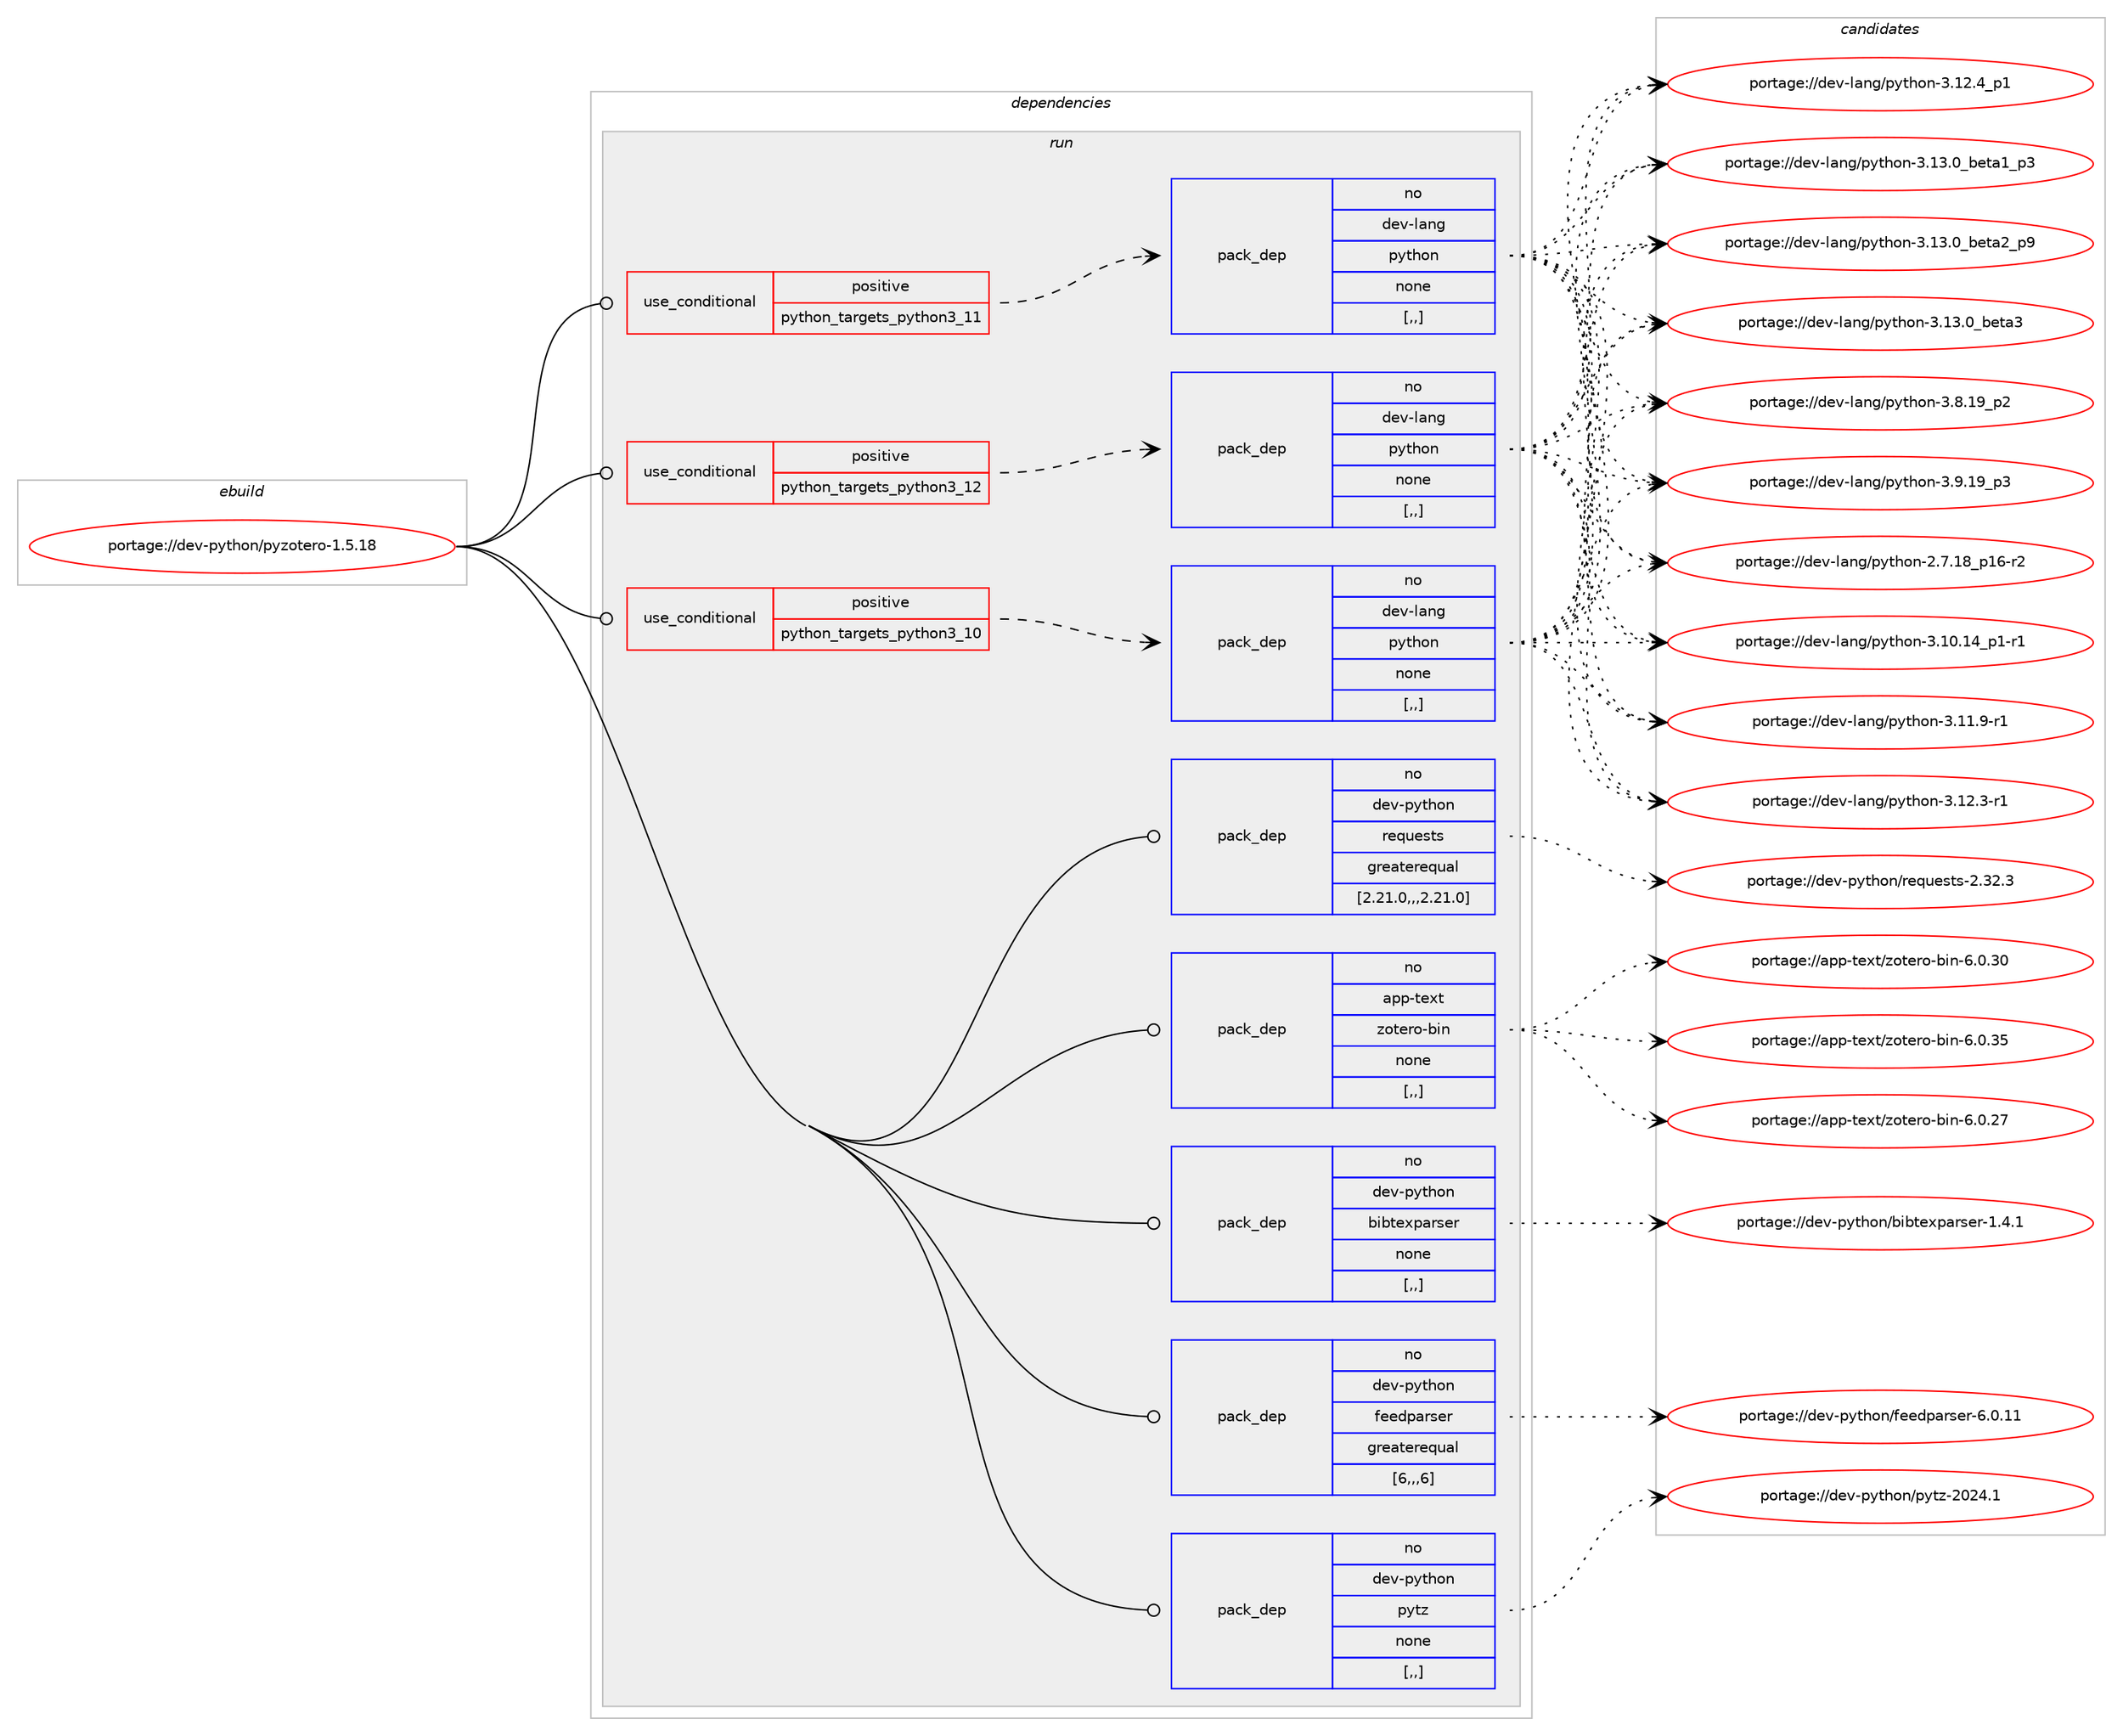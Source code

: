 digraph prolog {

# *************
# Graph options
# *************

newrank=true;
concentrate=true;
compound=true;
graph [rankdir=LR,fontname=Helvetica,fontsize=10,ranksep=1.5];#, ranksep=2.5, nodesep=0.2];
edge  [arrowhead=vee];
node  [fontname=Helvetica,fontsize=10];

# **********
# The ebuild
# **********

subgraph cluster_leftcol {
color=gray;
rank=same;
label=<<i>ebuild</i>>;
id [label="portage://dev-python/pyzotero-1.5.18", color=red, width=4, href="../dev-python/pyzotero-1.5.18.svg"];
}

# ****************
# The dependencies
# ****************

subgraph cluster_midcol {
color=gray;
label=<<i>dependencies</i>>;
subgraph cluster_compile {
fillcolor="#eeeeee";
style=filled;
label=<<i>compile</i>>;
}
subgraph cluster_compileandrun {
fillcolor="#eeeeee";
style=filled;
label=<<i>compile and run</i>>;
}
subgraph cluster_run {
fillcolor="#eeeeee";
style=filled;
label=<<i>run</i>>;
subgraph cond37451 {
dependency157056 [label=<<TABLE BORDER="0" CELLBORDER="1" CELLSPACING="0" CELLPADDING="4"><TR><TD ROWSPAN="3" CELLPADDING="10">use_conditional</TD></TR><TR><TD>positive</TD></TR><TR><TD>python_targets_python3_10</TD></TR></TABLE>>, shape=none, color=red];
subgraph pack118367 {
dependency157057 [label=<<TABLE BORDER="0" CELLBORDER="1" CELLSPACING="0" CELLPADDING="4" WIDTH="220"><TR><TD ROWSPAN="6" CELLPADDING="30">pack_dep</TD></TR><TR><TD WIDTH="110">no</TD></TR><TR><TD>dev-lang</TD></TR><TR><TD>python</TD></TR><TR><TD>none</TD></TR><TR><TD>[,,]</TD></TR></TABLE>>, shape=none, color=blue];
}
dependency157056:e -> dependency157057:w [weight=20,style="dashed",arrowhead="vee"];
}
id:e -> dependency157056:w [weight=20,style="solid",arrowhead="odot"];
subgraph cond37452 {
dependency157058 [label=<<TABLE BORDER="0" CELLBORDER="1" CELLSPACING="0" CELLPADDING="4"><TR><TD ROWSPAN="3" CELLPADDING="10">use_conditional</TD></TR><TR><TD>positive</TD></TR><TR><TD>python_targets_python3_11</TD></TR></TABLE>>, shape=none, color=red];
subgraph pack118368 {
dependency157059 [label=<<TABLE BORDER="0" CELLBORDER="1" CELLSPACING="0" CELLPADDING="4" WIDTH="220"><TR><TD ROWSPAN="6" CELLPADDING="30">pack_dep</TD></TR><TR><TD WIDTH="110">no</TD></TR><TR><TD>dev-lang</TD></TR><TR><TD>python</TD></TR><TR><TD>none</TD></TR><TR><TD>[,,]</TD></TR></TABLE>>, shape=none, color=blue];
}
dependency157058:e -> dependency157059:w [weight=20,style="dashed",arrowhead="vee"];
}
id:e -> dependency157058:w [weight=20,style="solid",arrowhead="odot"];
subgraph cond37453 {
dependency157060 [label=<<TABLE BORDER="0" CELLBORDER="1" CELLSPACING="0" CELLPADDING="4"><TR><TD ROWSPAN="3" CELLPADDING="10">use_conditional</TD></TR><TR><TD>positive</TD></TR><TR><TD>python_targets_python3_12</TD></TR></TABLE>>, shape=none, color=red];
subgraph pack118369 {
dependency157061 [label=<<TABLE BORDER="0" CELLBORDER="1" CELLSPACING="0" CELLPADDING="4" WIDTH="220"><TR><TD ROWSPAN="6" CELLPADDING="30">pack_dep</TD></TR><TR><TD WIDTH="110">no</TD></TR><TR><TD>dev-lang</TD></TR><TR><TD>python</TD></TR><TR><TD>none</TD></TR><TR><TD>[,,]</TD></TR></TABLE>>, shape=none, color=blue];
}
dependency157060:e -> dependency157061:w [weight=20,style="dashed",arrowhead="vee"];
}
id:e -> dependency157060:w [weight=20,style="solid",arrowhead="odot"];
subgraph pack118370 {
dependency157062 [label=<<TABLE BORDER="0" CELLBORDER="1" CELLSPACING="0" CELLPADDING="4" WIDTH="220"><TR><TD ROWSPAN="6" CELLPADDING="30">pack_dep</TD></TR><TR><TD WIDTH="110">no</TD></TR><TR><TD>app-text</TD></TR><TR><TD>zotero-bin</TD></TR><TR><TD>none</TD></TR><TR><TD>[,,]</TD></TR></TABLE>>, shape=none, color=blue];
}
id:e -> dependency157062:w [weight=20,style="solid",arrowhead="odot"];
subgraph pack118371 {
dependency157063 [label=<<TABLE BORDER="0" CELLBORDER="1" CELLSPACING="0" CELLPADDING="4" WIDTH="220"><TR><TD ROWSPAN="6" CELLPADDING="30">pack_dep</TD></TR><TR><TD WIDTH="110">no</TD></TR><TR><TD>dev-python</TD></TR><TR><TD>bibtexparser</TD></TR><TR><TD>none</TD></TR><TR><TD>[,,]</TD></TR></TABLE>>, shape=none, color=blue];
}
id:e -> dependency157063:w [weight=20,style="solid",arrowhead="odot"];
subgraph pack118372 {
dependency157064 [label=<<TABLE BORDER="0" CELLBORDER="1" CELLSPACING="0" CELLPADDING="4" WIDTH="220"><TR><TD ROWSPAN="6" CELLPADDING="30">pack_dep</TD></TR><TR><TD WIDTH="110">no</TD></TR><TR><TD>dev-python</TD></TR><TR><TD>feedparser</TD></TR><TR><TD>greaterequal</TD></TR><TR><TD>[6,,,6]</TD></TR></TABLE>>, shape=none, color=blue];
}
id:e -> dependency157064:w [weight=20,style="solid",arrowhead="odot"];
subgraph pack118373 {
dependency157065 [label=<<TABLE BORDER="0" CELLBORDER="1" CELLSPACING="0" CELLPADDING="4" WIDTH="220"><TR><TD ROWSPAN="6" CELLPADDING="30">pack_dep</TD></TR><TR><TD WIDTH="110">no</TD></TR><TR><TD>dev-python</TD></TR><TR><TD>pytz</TD></TR><TR><TD>none</TD></TR><TR><TD>[,,]</TD></TR></TABLE>>, shape=none, color=blue];
}
id:e -> dependency157065:w [weight=20,style="solid",arrowhead="odot"];
subgraph pack118374 {
dependency157066 [label=<<TABLE BORDER="0" CELLBORDER="1" CELLSPACING="0" CELLPADDING="4" WIDTH="220"><TR><TD ROWSPAN="6" CELLPADDING="30">pack_dep</TD></TR><TR><TD WIDTH="110">no</TD></TR><TR><TD>dev-python</TD></TR><TR><TD>requests</TD></TR><TR><TD>greaterequal</TD></TR><TR><TD>[2.21.0,,,2.21.0]</TD></TR></TABLE>>, shape=none, color=blue];
}
id:e -> dependency157066:w [weight=20,style="solid",arrowhead="odot"];
}
}

# **************
# The candidates
# **************

subgraph cluster_choices {
rank=same;
color=gray;
label=<<i>candidates</i>>;

subgraph choice118367 {
color=black;
nodesep=1;
choice100101118451089711010347112121116104111110455046554649569511249544511450 [label="portage://dev-lang/python-2.7.18_p16-r2", color=red, width=4,href="../dev-lang/python-2.7.18_p16-r2.svg"];
choice100101118451089711010347112121116104111110455146494846495295112494511449 [label="portage://dev-lang/python-3.10.14_p1-r1", color=red, width=4,href="../dev-lang/python-3.10.14_p1-r1.svg"];
choice100101118451089711010347112121116104111110455146494946574511449 [label="portage://dev-lang/python-3.11.9-r1", color=red, width=4,href="../dev-lang/python-3.11.9-r1.svg"];
choice100101118451089711010347112121116104111110455146495046514511449 [label="portage://dev-lang/python-3.12.3-r1", color=red, width=4,href="../dev-lang/python-3.12.3-r1.svg"];
choice100101118451089711010347112121116104111110455146495046529511249 [label="portage://dev-lang/python-3.12.4_p1", color=red, width=4,href="../dev-lang/python-3.12.4_p1.svg"];
choice10010111845108971101034711212111610411111045514649514648959810111697499511251 [label="portage://dev-lang/python-3.13.0_beta1_p3", color=red, width=4,href="../dev-lang/python-3.13.0_beta1_p3.svg"];
choice10010111845108971101034711212111610411111045514649514648959810111697509511257 [label="portage://dev-lang/python-3.13.0_beta2_p9", color=red, width=4,href="../dev-lang/python-3.13.0_beta2_p9.svg"];
choice1001011184510897110103471121211161041111104551464951464895981011169751 [label="portage://dev-lang/python-3.13.0_beta3", color=red, width=4,href="../dev-lang/python-3.13.0_beta3.svg"];
choice100101118451089711010347112121116104111110455146564649579511250 [label="portage://dev-lang/python-3.8.19_p2", color=red, width=4,href="../dev-lang/python-3.8.19_p2.svg"];
choice100101118451089711010347112121116104111110455146574649579511251 [label="portage://dev-lang/python-3.9.19_p3", color=red, width=4,href="../dev-lang/python-3.9.19_p3.svg"];
dependency157057:e -> choice100101118451089711010347112121116104111110455046554649569511249544511450:w [style=dotted,weight="100"];
dependency157057:e -> choice100101118451089711010347112121116104111110455146494846495295112494511449:w [style=dotted,weight="100"];
dependency157057:e -> choice100101118451089711010347112121116104111110455146494946574511449:w [style=dotted,weight="100"];
dependency157057:e -> choice100101118451089711010347112121116104111110455146495046514511449:w [style=dotted,weight="100"];
dependency157057:e -> choice100101118451089711010347112121116104111110455146495046529511249:w [style=dotted,weight="100"];
dependency157057:e -> choice10010111845108971101034711212111610411111045514649514648959810111697499511251:w [style=dotted,weight="100"];
dependency157057:e -> choice10010111845108971101034711212111610411111045514649514648959810111697509511257:w [style=dotted,weight="100"];
dependency157057:e -> choice1001011184510897110103471121211161041111104551464951464895981011169751:w [style=dotted,weight="100"];
dependency157057:e -> choice100101118451089711010347112121116104111110455146564649579511250:w [style=dotted,weight="100"];
dependency157057:e -> choice100101118451089711010347112121116104111110455146574649579511251:w [style=dotted,weight="100"];
}
subgraph choice118368 {
color=black;
nodesep=1;
choice100101118451089711010347112121116104111110455046554649569511249544511450 [label="portage://dev-lang/python-2.7.18_p16-r2", color=red, width=4,href="../dev-lang/python-2.7.18_p16-r2.svg"];
choice100101118451089711010347112121116104111110455146494846495295112494511449 [label="portage://dev-lang/python-3.10.14_p1-r1", color=red, width=4,href="../dev-lang/python-3.10.14_p1-r1.svg"];
choice100101118451089711010347112121116104111110455146494946574511449 [label="portage://dev-lang/python-3.11.9-r1", color=red, width=4,href="../dev-lang/python-3.11.9-r1.svg"];
choice100101118451089711010347112121116104111110455146495046514511449 [label="portage://dev-lang/python-3.12.3-r1", color=red, width=4,href="../dev-lang/python-3.12.3-r1.svg"];
choice100101118451089711010347112121116104111110455146495046529511249 [label="portage://dev-lang/python-3.12.4_p1", color=red, width=4,href="../dev-lang/python-3.12.4_p1.svg"];
choice10010111845108971101034711212111610411111045514649514648959810111697499511251 [label="portage://dev-lang/python-3.13.0_beta1_p3", color=red, width=4,href="../dev-lang/python-3.13.0_beta1_p3.svg"];
choice10010111845108971101034711212111610411111045514649514648959810111697509511257 [label="portage://dev-lang/python-3.13.0_beta2_p9", color=red, width=4,href="../dev-lang/python-3.13.0_beta2_p9.svg"];
choice1001011184510897110103471121211161041111104551464951464895981011169751 [label="portage://dev-lang/python-3.13.0_beta3", color=red, width=4,href="../dev-lang/python-3.13.0_beta3.svg"];
choice100101118451089711010347112121116104111110455146564649579511250 [label="portage://dev-lang/python-3.8.19_p2", color=red, width=4,href="../dev-lang/python-3.8.19_p2.svg"];
choice100101118451089711010347112121116104111110455146574649579511251 [label="portage://dev-lang/python-3.9.19_p3", color=red, width=4,href="../dev-lang/python-3.9.19_p3.svg"];
dependency157059:e -> choice100101118451089711010347112121116104111110455046554649569511249544511450:w [style=dotted,weight="100"];
dependency157059:e -> choice100101118451089711010347112121116104111110455146494846495295112494511449:w [style=dotted,weight="100"];
dependency157059:e -> choice100101118451089711010347112121116104111110455146494946574511449:w [style=dotted,weight="100"];
dependency157059:e -> choice100101118451089711010347112121116104111110455146495046514511449:w [style=dotted,weight="100"];
dependency157059:e -> choice100101118451089711010347112121116104111110455146495046529511249:w [style=dotted,weight="100"];
dependency157059:e -> choice10010111845108971101034711212111610411111045514649514648959810111697499511251:w [style=dotted,weight="100"];
dependency157059:e -> choice10010111845108971101034711212111610411111045514649514648959810111697509511257:w [style=dotted,weight="100"];
dependency157059:e -> choice1001011184510897110103471121211161041111104551464951464895981011169751:w [style=dotted,weight="100"];
dependency157059:e -> choice100101118451089711010347112121116104111110455146564649579511250:w [style=dotted,weight="100"];
dependency157059:e -> choice100101118451089711010347112121116104111110455146574649579511251:w [style=dotted,weight="100"];
}
subgraph choice118369 {
color=black;
nodesep=1;
choice100101118451089711010347112121116104111110455046554649569511249544511450 [label="portage://dev-lang/python-2.7.18_p16-r2", color=red, width=4,href="../dev-lang/python-2.7.18_p16-r2.svg"];
choice100101118451089711010347112121116104111110455146494846495295112494511449 [label="portage://dev-lang/python-3.10.14_p1-r1", color=red, width=4,href="../dev-lang/python-3.10.14_p1-r1.svg"];
choice100101118451089711010347112121116104111110455146494946574511449 [label="portage://dev-lang/python-3.11.9-r1", color=red, width=4,href="../dev-lang/python-3.11.9-r1.svg"];
choice100101118451089711010347112121116104111110455146495046514511449 [label="portage://dev-lang/python-3.12.3-r1", color=red, width=4,href="../dev-lang/python-3.12.3-r1.svg"];
choice100101118451089711010347112121116104111110455146495046529511249 [label="portage://dev-lang/python-3.12.4_p1", color=red, width=4,href="../dev-lang/python-3.12.4_p1.svg"];
choice10010111845108971101034711212111610411111045514649514648959810111697499511251 [label="portage://dev-lang/python-3.13.0_beta1_p3", color=red, width=4,href="../dev-lang/python-3.13.0_beta1_p3.svg"];
choice10010111845108971101034711212111610411111045514649514648959810111697509511257 [label="portage://dev-lang/python-3.13.0_beta2_p9", color=red, width=4,href="../dev-lang/python-3.13.0_beta2_p9.svg"];
choice1001011184510897110103471121211161041111104551464951464895981011169751 [label="portage://dev-lang/python-3.13.0_beta3", color=red, width=4,href="../dev-lang/python-3.13.0_beta3.svg"];
choice100101118451089711010347112121116104111110455146564649579511250 [label="portage://dev-lang/python-3.8.19_p2", color=red, width=4,href="../dev-lang/python-3.8.19_p2.svg"];
choice100101118451089711010347112121116104111110455146574649579511251 [label="portage://dev-lang/python-3.9.19_p3", color=red, width=4,href="../dev-lang/python-3.9.19_p3.svg"];
dependency157061:e -> choice100101118451089711010347112121116104111110455046554649569511249544511450:w [style=dotted,weight="100"];
dependency157061:e -> choice100101118451089711010347112121116104111110455146494846495295112494511449:w [style=dotted,weight="100"];
dependency157061:e -> choice100101118451089711010347112121116104111110455146494946574511449:w [style=dotted,weight="100"];
dependency157061:e -> choice100101118451089711010347112121116104111110455146495046514511449:w [style=dotted,weight="100"];
dependency157061:e -> choice100101118451089711010347112121116104111110455146495046529511249:w [style=dotted,weight="100"];
dependency157061:e -> choice10010111845108971101034711212111610411111045514649514648959810111697499511251:w [style=dotted,weight="100"];
dependency157061:e -> choice10010111845108971101034711212111610411111045514649514648959810111697509511257:w [style=dotted,weight="100"];
dependency157061:e -> choice1001011184510897110103471121211161041111104551464951464895981011169751:w [style=dotted,weight="100"];
dependency157061:e -> choice100101118451089711010347112121116104111110455146564649579511250:w [style=dotted,weight="100"];
dependency157061:e -> choice100101118451089711010347112121116104111110455146574649579511251:w [style=dotted,weight="100"];
}
subgraph choice118370 {
color=black;
nodesep=1;
choice971121124511610112011647122111116101114111459810511045544648465055 [label="portage://app-text/zotero-bin-6.0.27", color=red, width=4,href="../app-text/zotero-bin-6.0.27.svg"];
choice971121124511610112011647122111116101114111459810511045544648465148 [label="portage://app-text/zotero-bin-6.0.30", color=red, width=4,href="../app-text/zotero-bin-6.0.30.svg"];
choice971121124511610112011647122111116101114111459810511045544648465153 [label="portage://app-text/zotero-bin-6.0.35", color=red, width=4,href="../app-text/zotero-bin-6.0.35.svg"];
dependency157062:e -> choice971121124511610112011647122111116101114111459810511045544648465055:w [style=dotted,weight="100"];
dependency157062:e -> choice971121124511610112011647122111116101114111459810511045544648465148:w [style=dotted,weight="100"];
dependency157062:e -> choice971121124511610112011647122111116101114111459810511045544648465153:w [style=dotted,weight="100"];
}
subgraph choice118371 {
color=black;
nodesep=1;
choice1001011184511212111610411111047981059811610112011297114115101114454946524649 [label="portage://dev-python/bibtexparser-1.4.1", color=red, width=4,href="../dev-python/bibtexparser-1.4.1.svg"];
dependency157063:e -> choice1001011184511212111610411111047981059811610112011297114115101114454946524649:w [style=dotted,weight="100"];
}
subgraph choice118372 {
color=black;
nodesep=1;
choice10010111845112121116104111110471021011011001129711411510111445544648464949 [label="portage://dev-python/feedparser-6.0.11", color=red, width=4,href="../dev-python/feedparser-6.0.11.svg"];
dependency157064:e -> choice10010111845112121116104111110471021011011001129711411510111445544648464949:w [style=dotted,weight="100"];
}
subgraph choice118373 {
color=black;
nodesep=1;
choice100101118451121211161041111104711212111612245504850524649 [label="portage://dev-python/pytz-2024.1", color=red, width=4,href="../dev-python/pytz-2024.1.svg"];
dependency157065:e -> choice100101118451121211161041111104711212111612245504850524649:w [style=dotted,weight="100"];
}
subgraph choice118374 {
color=black;
nodesep=1;
choice100101118451121211161041111104711410111311710111511611545504651504651 [label="portage://dev-python/requests-2.32.3", color=red, width=4,href="../dev-python/requests-2.32.3.svg"];
dependency157066:e -> choice100101118451121211161041111104711410111311710111511611545504651504651:w [style=dotted,weight="100"];
}
}

}

